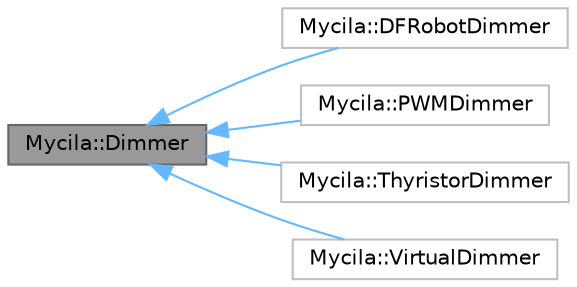 digraph "Mycila::Dimmer"
{
 // LATEX_PDF_SIZE
  bgcolor="transparent";
  edge [fontname=Helvetica,fontsize=10,labelfontname=Helvetica,labelfontsize=10];
  node [fontname=Helvetica,fontsize=10,shape=box,height=0.2,width=0.4];
  rankdir="LR";
  Node1 [id="Node000001",label="Mycila::Dimmer",height=0.2,width=0.4,color="gray40", fillcolor="grey60", style="filled", fontcolor="black",tooltip=" "];
  Node1 -> Node2 [id="edge1_Node000001_Node000002",dir="back",color="steelblue1",style="solid",tooltip=" "];
  Node2 [id="Node000002",label="Mycila::DFRobotDimmer",height=0.2,width=0.4,color="grey75", fillcolor="white", style="filled",URL="$class_mycila_1_1_d_f_robot_dimmer.html",tooltip=" "];
  Node1 -> Node3 [id="edge2_Node000001_Node000003",dir="back",color="steelblue1",style="solid",tooltip=" "];
  Node3 [id="Node000003",label="Mycila::PWMDimmer",height=0.2,width=0.4,color="grey75", fillcolor="white", style="filled",URL="$class_mycila_1_1_p_w_m_dimmer.html",tooltip=" "];
  Node1 -> Node4 [id="edge3_Node000001_Node000004",dir="back",color="steelblue1",style="solid",tooltip=" "];
  Node4 [id="Node000004",label="Mycila::ThyristorDimmer",height=0.2,width=0.4,color="grey75", fillcolor="white", style="filled",URL="$class_mycila_1_1_thyristor_dimmer.html",tooltip=" "];
  Node1 -> Node5 [id="edge4_Node000001_Node000005",dir="back",color="steelblue1",style="solid",tooltip=" "];
  Node5 [id="Node000005",label="Mycila::VirtualDimmer",height=0.2,width=0.4,color="grey75", fillcolor="white", style="filled",URL="$class_mycila_1_1_virtual_dimmer.html",tooltip=" "];
}
